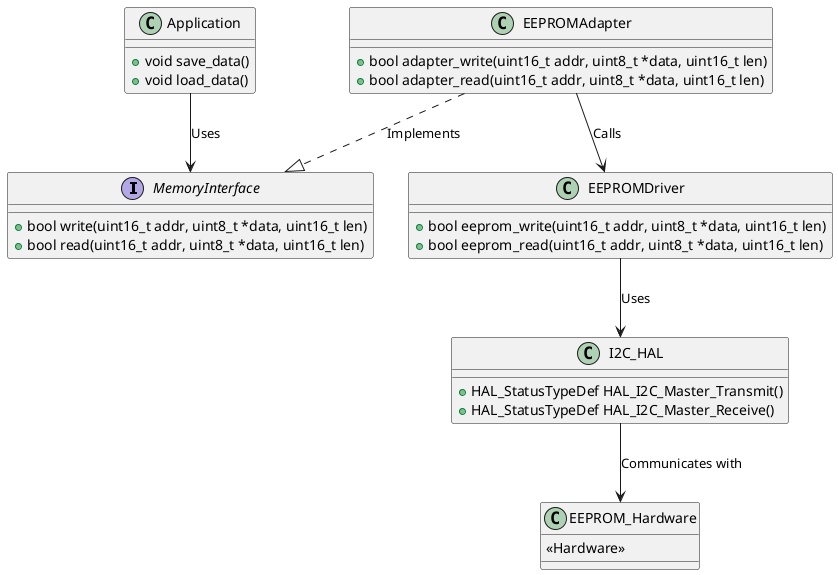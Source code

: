 @startuml
' Define Interfaces
interface MemoryInterface {
    + bool write(uint16_t addr, uint8_t *data, uint16_t len)
    + bool read(uint16_t addr, uint8_t *data, uint16_t len)
}

' Define Application
class Application {
    + void save_data()
    + void load_data()
}

' Define Adapter
class EEPROMAdapter {
    + bool adapter_write(uint16_t addr, uint8_t *data, uint16_t len)
    + bool adapter_read(uint16_t addr, uint8_t *data, uint16_t len)
}

' Define EEPROM Driver (Adaptee)
class EEPROMDriver {
    + bool eeprom_write(uint16_t addr, uint8_t *data, uint16_t len)
    + bool eeprom_read(uint16_t addr, uint8_t *data, uint16_t len)
}

' Define STM32 HAL Layer
class I2C_HAL {
    + HAL_StatusTypeDef HAL_I2C_Master_Transmit()
    + HAL_StatusTypeDef HAL_I2C_Master_Receive()
}

' Define Hardware Layer
class EEPROM_Hardware {
    <<Hardware>>
}

' Relationships
Application --> MemoryInterface : "Uses"
EEPROMAdapter ..|> MemoryInterface : "Implements"
EEPROMAdapter --> EEPROMDriver : "Calls"
EEPROMDriver --> I2C_HAL : "Uses"
I2C_HAL --> EEPROM_Hardware : "Communicates with"

@enduml
